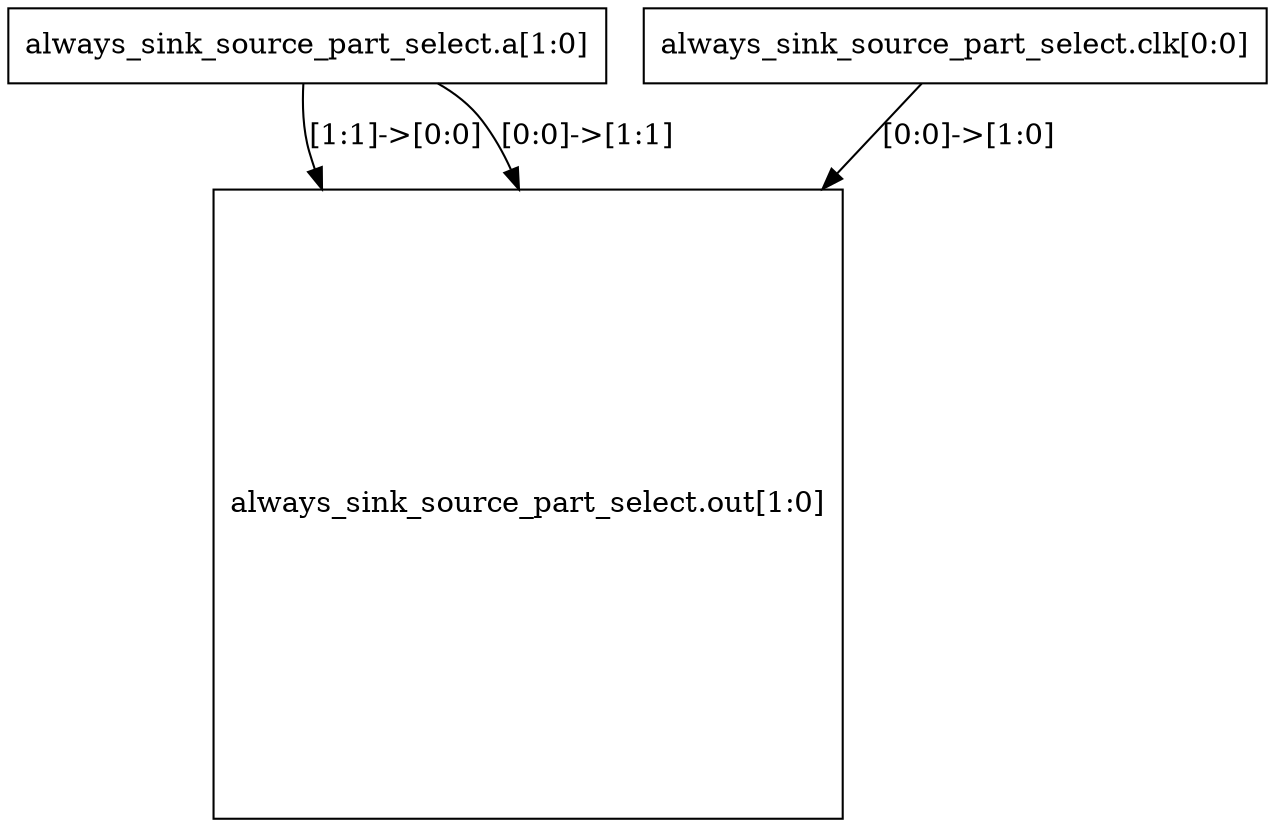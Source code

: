 digraph G {
	"always_sink_source_part_select.a" -> "always_sink_source_part_select.out"[label="[1:1]->[0:0]"];
	"always_sink_source_part_select.clk" -> "always_sink_source_part_select.out"[label="[0:0]->[1:0]"];
	"always_sink_source_part_select.a" -> "always_sink_source_part_select.out"[label="[0:0]->[1:1]"];
	"always_sink_source_part_select.a" [shape=rectangle, label="always_sink_source_part_select.a[1:0]"];
	"always_sink_source_part_select.clk" [shape=rectangle, label="always_sink_source_part_select.clk[0:0]"];
	"always_sink_source_part_select.out" [shape=square, label="always_sink_source_part_select.out[1:0]"];
}
